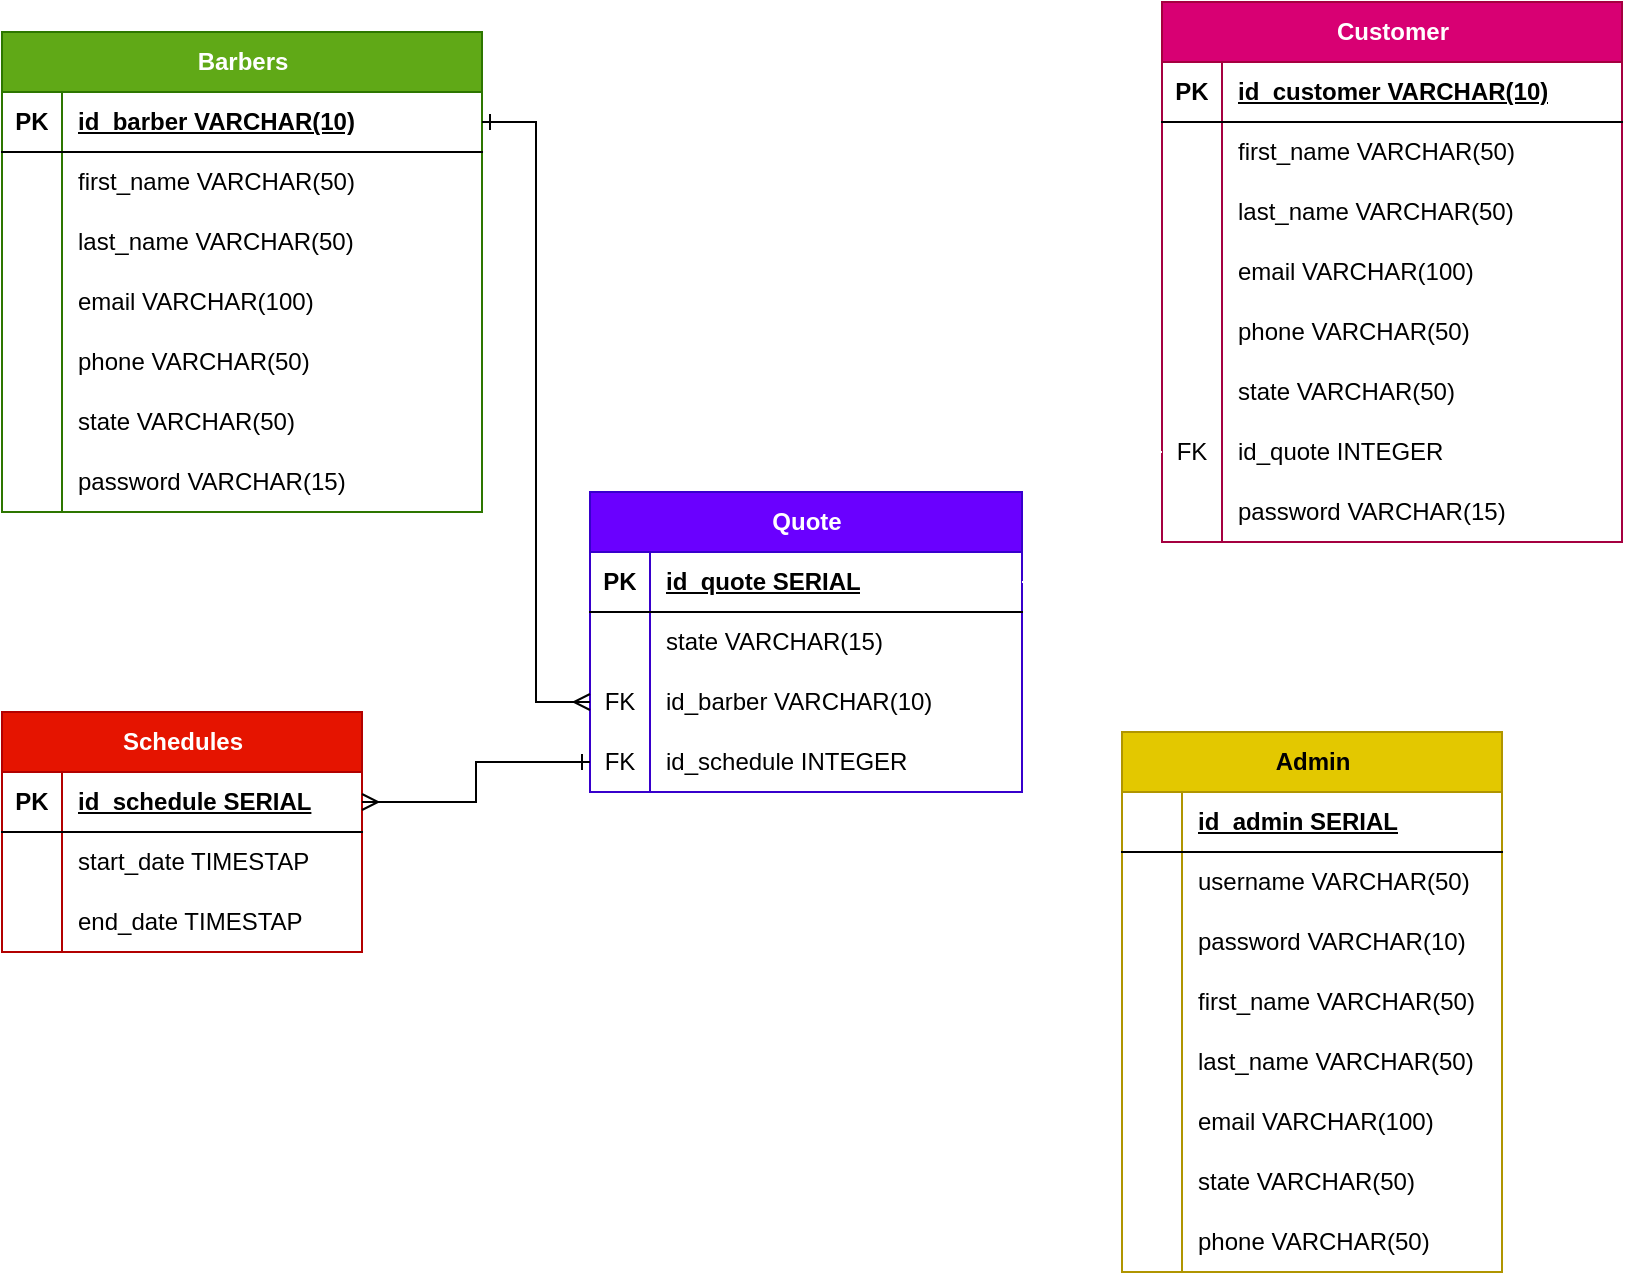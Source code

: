 <mxfile version="22.0.3" type="device">
  <diagram name="Página-1" id="GrW9edRDZYHNFWdXB_ay">
    <mxGraphModel dx="864" dy="508" grid="1" gridSize="10" guides="1" tooltips="1" connect="1" arrows="1" fold="1" page="1" pageScale="1" pageWidth="827" pageHeight="1169" math="0" shadow="0">
      <root>
        <mxCell id="0" />
        <mxCell id="1" parent="0" />
        <mxCell id="SDfE5_2mox_ZXYPZTpwT-1" value="Barbers" style="shape=table;startSize=30;container=1;collapsible=1;childLayout=tableLayout;fixedRows=1;rowLines=0;fontStyle=1;align=center;resizeLast=1;html=1;fillColor=#60a917;fontColor=#ffffff;strokeColor=#2D7600;" parent="1" vertex="1">
          <mxGeometry x="30" y="40" width="240" height="240" as="geometry" />
        </mxCell>
        <mxCell id="SDfE5_2mox_ZXYPZTpwT-2" value="" style="shape=tableRow;horizontal=0;startSize=0;swimlaneHead=0;swimlaneBody=0;fillColor=none;collapsible=0;dropTarget=0;points=[[0,0.5],[1,0.5]];portConstraint=eastwest;top=0;left=0;right=0;bottom=1;" parent="SDfE5_2mox_ZXYPZTpwT-1" vertex="1">
          <mxGeometry y="30" width="240" height="30" as="geometry" />
        </mxCell>
        <mxCell id="SDfE5_2mox_ZXYPZTpwT-3" value="PK" style="shape=partialRectangle;connectable=0;fillColor=none;top=0;left=0;bottom=0;right=0;fontStyle=1;overflow=hidden;whiteSpace=wrap;html=1;" parent="SDfE5_2mox_ZXYPZTpwT-2" vertex="1">
          <mxGeometry width="30" height="30" as="geometry">
            <mxRectangle width="30" height="30" as="alternateBounds" />
          </mxGeometry>
        </mxCell>
        <mxCell id="SDfE5_2mox_ZXYPZTpwT-4" value="id_barber VARCHAR(10)" style="shape=partialRectangle;connectable=0;fillColor=none;top=0;left=0;bottom=0;right=0;align=left;spacingLeft=6;fontStyle=5;overflow=hidden;whiteSpace=wrap;html=1;" parent="SDfE5_2mox_ZXYPZTpwT-2" vertex="1">
          <mxGeometry x="30" width="210" height="30" as="geometry">
            <mxRectangle width="210" height="30" as="alternateBounds" />
          </mxGeometry>
        </mxCell>
        <mxCell id="SDfE5_2mox_ZXYPZTpwT-5" value="" style="shape=tableRow;horizontal=0;startSize=0;swimlaneHead=0;swimlaneBody=0;fillColor=none;collapsible=0;dropTarget=0;points=[[0,0.5],[1,0.5]];portConstraint=eastwest;top=0;left=0;right=0;bottom=0;" parent="SDfE5_2mox_ZXYPZTpwT-1" vertex="1">
          <mxGeometry y="60" width="240" height="30" as="geometry" />
        </mxCell>
        <mxCell id="SDfE5_2mox_ZXYPZTpwT-6" value="" style="shape=partialRectangle;connectable=0;fillColor=none;top=0;left=0;bottom=0;right=0;editable=1;overflow=hidden;whiteSpace=wrap;html=1;" parent="SDfE5_2mox_ZXYPZTpwT-5" vertex="1">
          <mxGeometry width="30" height="30" as="geometry">
            <mxRectangle width="30" height="30" as="alternateBounds" />
          </mxGeometry>
        </mxCell>
        <mxCell id="SDfE5_2mox_ZXYPZTpwT-7" value="first_name&amp;nbsp;VARCHAR(50)" style="shape=partialRectangle;connectable=0;fillColor=none;top=0;left=0;bottom=0;right=0;align=left;spacingLeft=6;overflow=hidden;whiteSpace=wrap;html=1;" parent="SDfE5_2mox_ZXYPZTpwT-5" vertex="1">
          <mxGeometry x="30" width="210" height="30" as="geometry">
            <mxRectangle width="210" height="30" as="alternateBounds" />
          </mxGeometry>
        </mxCell>
        <mxCell id="SDfE5_2mox_ZXYPZTpwT-8" value="" style="shape=tableRow;horizontal=0;startSize=0;swimlaneHead=0;swimlaneBody=0;fillColor=none;collapsible=0;dropTarget=0;points=[[0,0.5],[1,0.5]];portConstraint=eastwest;top=0;left=0;right=0;bottom=0;" parent="SDfE5_2mox_ZXYPZTpwT-1" vertex="1">
          <mxGeometry y="90" width="240" height="30" as="geometry" />
        </mxCell>
        <mxCell id="SDfE5_2mox_ZXYPZTpwT-9" value="" style="shape=partialRectangle;connectable=0;fillColor=none;top=0;left=0;bottom=0;right=0;editable=1;overflow=hidden;whiteSpace=wrap;html=1;" parent="SDfE5_2mox_ZXYPZTpwT-8" vertex="1">
          <mxGeometry width="30" height="30" as="geometry">
            <mxRectangle width="30" height="30" as="alternateBounds" />
          </mxGeometry>
        </mxCell>
        <mxCell id="SDfE5_2mox_ZXYPZTpwT-10" value="last_name VARCHAR(50)" style="shape=partialRectangle;connectable=0;fillColor=none;top=0;left=0;bottom=0;right=0;align=left;spacingLeft=6;overflow=hidden;whiteSpace=wrap;html=1;" parent="SDfE5_2mox_ZXYPZTpwT-8" vertex="1">
          <mxGeometry x="30" width="210" height="30" as="geometry">
            <mxRectangle width="210" height="30" as="alternateBounds" />
          </mxGeometry>
        </mxCell>
        <mxCell id="SDfE5_2mox_ZXYPZTpwT-11" value="" style="shape=tableRow;horizontal=0;startSize=0;swimlaneHead=0;swimlaneBody=0;fillColor=none;collapsible=0;dropTarget=0;points=[[0,0.5],[1,0.5]];portConstraint=eastwest;top=0;left=0;right=0;bottom=0;" parent="SDfE5_2mox_ZXYPZTpwT-1" vertex="1">
          <mxGeometry y="120" width="240" height="30" as="geometry" />
        </mxCell>
        <mxCell id="SDfE5_2mox_ZXYPZTpwT-12" value="" style="shape=partialRectangle;connectable=0;fillColor=none;top=0;left=0;bottom=0;right=0;editable=1;overflow=hidden;whiteSpace=wrap;html=1;" parent="SDfE5_2mox_ZXYPZTpwT-11" vertex="1">
          <mxGeometry width="30" height="30" as="geometry">
            <mxRectangle width="30" height="30" as="alternateBounds" />
          </mxGeometry>
        </mxCell>
        <mxCell id="SDfE5_2mox_ZXYPZTpwT-13" value="email VARCHAR(100)" style="shape=partialRectangle;connectable=0;fillColor=none;top=0;left=0;bottom=0;right=0;align=left;spacingLeft=6;overflow=hidden;whiteSpace=wrap;html=1;" parent="SDfE5_2mox_ZXYPZTpwT-11" vertex="1">
          <mxGeometry x="30" width="210" height="30" as="geometry">
            <mxRectangle width="210" height="30" as="alternateBounds" />
          </mxGeometry>
        </mxCell>
        <mxCell id="SDfE5_2mox_ZXYPZTpwT-14" value="" style="shape=tableRow;horizontal=0;startSize=0;swimlaneHead=0;swimlaneBody=0;fillColor=none;collapsible=0;dropTarget=0;points=[[0,0.5],[1,0.5]];portConstraint=eastwest;top=0;left=0;right=0;bottom=0;" parent="SDfE5_2mox_ZXYPZTpwT-1" vertex="1">
          <mxGeometry y="150" width="240" height="30" as="geometry" />
        </mxCell>
        <mxCell id="SDfE5_2mox_ZXYPZTpwT-15" value="" style="shape=partialRectangle;connectable=0;fillColor=none;top=0;left=0;bottom=0;right=0;editable=1;overflow=hidden;whiteSpace=wrap;html=1;" parent="SDfE5_2mox_ZXYPZTpwT-14" vertex="1">
          <mxGeometry width="30" height="30" as="geometry">
            <mxRectangle width="30" height="30" as="alternateBounds" />
          </mxGeometry>
        </mxCell>
        <mxCell id="SDfE5_2mox_ZXYPZTpwT-16" value="phone VARCHAR(50)" style="shape=partialRectangle;connectable=0;fillColor=none;top=0;left=0;bottom=0;right=0;align=left;spacingLeft=6;overflow=hidden;whiteSpace=wrap;html=1;" parent="SDfE5_2mox_ZXYPZTpwT-14" vertex="1">
          <mxGeometry x="30" width="210" height="30" as="geometry">
            <mxRectangle width="210" height="30" as="alternateBounds" />
          </mxGeometry>
        </mxCell>
        <mxCell id="SDfE5_2mox_ZXYPZTpwT-17" value="" style="shape=tableRow;horizontal=0;startSize=0;swimlaneHead=0;swimlaneBody=0;fillColor=none;collapsible=0;dropTarget=0;points=[[0,0.5],[1,0.5]];portConstraint=eastwest;top=0;left=0;right=0;bottom=0;" parent="SDfE5_2mox_ZXYPZTpwT-1" vertex="1">
          <mxGeometry y="180" width="240" height="30" as="geometry" />
        </mxCell>
        <mxCell id="SDfE5_2mox_ZXYPZTpwT-18" value="" style="shape=partialRectangle;connectable=0;fillColor=none;top=0;left=0;bottom=0;right=0;editable=1;overflow=hidden;whiteSpace=wrap;html=1;" parent="SDfE5_2mox_ZXYPZTpwT-17" vertex="1">
          <mxGeometry width="30" height="30" as="geometry">
            <mxRectangle width="30" height="30" as="alternateBounds" />
          </mxGeometry>
        </mxCell>
        <mxCell id="SDfE5_2mox_ZXYPZTpwT-19" value="state VARCHAR(50)" style="shape=partialRectangle;connectable=0;fillColor=none;top=0;left=0;bottom=0;right=0;align=left;spacingLeft=6;overflow=hidden;whiteSpace=wrap;html=1;" parent="SDfE5_2mox_ZXYPZTpwT-17" vertex="1">
          <mxGeometry x="30" width="210" height="30" as="geometry">
            <mxRectangle width="210" height="30" as="alternateBounds" />
          </mxGeometry>
        </mxCell>
        <mxCell id="SDfE5_2mox_ZXYPZTpwT-77" value="" style="shape=tableRow;horizontal=0;startSize=0;swimlaneHead=0;swimlaneBody=0;fillColor=none;collapsible=0;dropTarget=0;points=[[0,0.5],[1,0.5]];portConstraint=eastwest;top=0;left=0;right=0;bottom=0;" parent="SDfE5_2mox_ZXYPZTpwT-1" vertex="1">
          <mxGeometry y="210" width="240" height="30" as="geometry" />
        </mxCell>
        <mxCell id="SDfE5_2mox_ZXYPZTpwT-78" value="" style="shape=partialRectangle;connectable=0;fillColor=none;top=0;left=0;bottom=0;right=0;editable=1;overflow=hidden;whiteSpace=wrap;html=1;" parent="SDfE5_2mox_ZXYPZTpwT-77" vertex="1">
          <mxGeometry width="30" height="30" as="geometry">
            <mxRectangle width="30" height="30" as="alternateBounds" />
          </mxGeometry>
        </mxCell>
        <mxCell id="SDfE5_2mox_ZXYPZTpwT-79" value="password VARCHAR(15)" style="shape=partialRectangle;connectable=0;fillColor=none;top=0;left=0;bottom=0;right=0;align=left;spacingLeft=6;overflow=hidden;whiteSpace=wrap;html=1;" parent="SDfE5_2mox_ZXYPZTpwT-77" vertex="1">
          <mxGeometry x="30" width="210" height="30" as="geometry">
            <mxRectangle width="210" height="30" as="alternateBounds" />
          </mxGeometry>
        </mxCell>
        <mxCell id="SDfE5_2mox_ZXYPZTpwT-20" value="Quote" style="shape=table;startSize=30;container=1;collapsible=1;childLayout=tableLayout;fixedRows=1;rowLines=0;fontStyle=1;align=center;resizeLast=1;html=1;fillColor=#6a00ff;fontColor=#ffffff;strokeColor=#3700CC;" parent="1" vertex="1">
          <mxGeometry x="324" y="270" width="216" height="150" as="geometry" />
        </mxCell>
        <mxCell id="SDfE5_2mox_ZXYPZTpwT-21" value="" style="shape=tableRow;horizontal=0;startSize=0;swimlaneHead=0;swimlaneBody=0;fillColor=none;collapsible=0;dropTarget=0;points=[[0,0.5],[1,0.5]];portConstraint=eastwest;top=0;left=0;right=0;bottom=1;" parent="SDfE5_2mox_ZXYPZTpwT-20" vertex="1">
          <mxGeometry y="30" width="216" height="30" as="geometry" />
        </mxCell>
        <mxCell id="SDfE5_2mox_ZXYPZTpwT-22" value="PK" style="shape=partialRectangle;connectable=0;fillColor=none;top=0;left=0;bottom=0;right=0;fontStyle=1;overflow=hidden;whiteSpace=wrap;html=1;" parent="SDfE5_2mox_ZXYPZTpwT-21" vertex="1">
          <mxGeometry width="30" height="30" as="geometry">
            <mxRectangle width="30" height="30" as="alternateBounds" />
          </mxGeometry>
        </mxCell>
        <mxCell id="SDfE5_2mox_ZXYPZTpwT-23" value="id_quote SERIAL" style="shape=partialRectangle;connectable=0;fillColor=none;top=0;left=0;bottom=0;right=0;align=left;spacingLeft=6;fontStyle=5;overflow=hidden;whiteSpace=wrap;html=1;" parent="SDfE5_2mox_ZXYPZTpwT-21" vertex="1">
          <mxGeometry x="30" width="186" height="30" as="geometry">
            <mxRectangle width="186" height="30" as="alternateBounds" />
          </mxGeometry>
        </mxCell>
        <mxCell id="SDfE5_2mox_ZXYPZTpwT-30" value="" style="shape=tableRow;horizontal=0;startSize=0;swimlaneHead=0;swimlaneBody=0;fillColor=none;collapsible=0;dropTarget=0;points=[[0,0.5],[1,0.5]];portConstraint=eastwest;top=0;left=0;right=0;bottom=0;" parent="SDfE5_2mox_ZXYPZTpwT-20" vertex="1">
          <mxGeometry y="60" width="216" height="30" as="geometry" />
        </mxCell>
        <mxCell id="SDfE5_2mox_ZXYPZTpwT-31" value="" style="shape=partialRectangle;connectable=0;fillColor=none;top=0;left=0;bottom=0;right=0;editable=1;overflow=hidden;whiteSpace=wrap;html=1;" parent="SDfE5_2mox_ZXYPZTpwT-30" vertex="1">
          <mxGeometry width="30" height="30" as="geometry">
            <mxRectangle width="30" height="30" as="alternateBounds" />
          </mxGeometry>
        </mxCell>
        <mxCell id="SDfE5_2mox_ZXYPZTpwT-32" value="state VARCHAR(15)" style="shape=partialRectangle;connectable=0;fillColor=none;top=0;left=0;bottom=0;right=0;align=left;spacingLeft=6;overflow=hidden;whiteSpace=wrap;html=1;" parent="SDfE5_2mox_ZXYPZTpwT-30" vertex="1">
          <mxGeometry x="30" width="186" height="30" as="geometry">
            <mxRectangle width="186" height="30" as="alternateBounds" />
          </mxGeometry>
        </mxCell>
        <mxCell id="SDfE5_2mox_ZXYPZTpwT-33" value="" style="shape=tableRow;horizontal=0;startSize=0;swimlaneHead=0;swimlaneBody=0;fillColor=none;collapsible=0;dropTarget=0;points=[[0,0.5],[1,0.5]];portConstraint=eastwest;top=0;left=0;right=0;bottom=0;" parent="SDfE5_2mox_ZXYPZTpwT-20" vertex="1">
          <mxGeometry y="90" width="216" height="30" as="geometry" />
        </mxCell>
        <mxCell id="SDfE5_2mox_ZXYPZTpwT-34" value="FK" style="shape=partialRectangle;connectable=0;fillColor=none;top=0;left=0;bottom=0;right=0;editable=1;overflow=hidden;whiteSpace=wrap;html=1;" parent="SDfE5_2mox_ZXYPZTpwT-33" vertex="1">
          <mxGeometry width="30" height="30" as="geometry">
            <mxRectangle width="30" height="30" as="alternateBounds" />
          </mxGeometry>
        </mxCell>
        <mxCell id="SDfE5_2mox_ZXYPZTpwT-35" value="id_barber&amp;nbsp;VARCHAR(10)" style="shape=partialRectangle;connectable=0;fillColor=none;top=0;left=0;bottom=0;right=0;align=left;spacingLeft=6;overflow=hidden;whiteSpace=wrap;html=1;" parent="SDfE5_2mox_ZXYPZTpwT-33" vertex="1">
          <mxGeometry x="30" width="186" height="30" as="geometry">
            <mxRectangle width="186" height="30" as="alternateBounds" />
          </mxGeometry>
        </mxCell>
        <mxCell id="SDfE5_2mox_ZXYPZTpwT-36" value="" style="shape=tableRow;horizontal=0;startSize=0;swimlaneHead=0;swimlaneBody=0;fillColor=none;collapsible=0;dropTarget=0;points=[[0,0.5],[1,0.5]];portConstraint=eastwest;top=0;left=0;right=0;bottom=0;" parent="SDfE5_2mox_ZXYPZTpwT-20" vertex="1">
          <mxGeometry y="120" width="216" height="30" as="geometry" />
        </mxCell>
        <mxCell id="SDfE5_2mox_ZXYPZTpwT-37" value="FK" style="shape=partialRectangle;connectable=0;fillColor=none;top=0;left=0;bottom=0;right=0;editable=1;overflow=hidden;whiteSpace=wrap;html=1;" parent="SDfE5_2mox_ZXYPZTpwT-36" vertex="1">
          <mxGeometry width="30" height="30" as="geometry">
            <mxRectangle width="30" height="30" as="alternateBounds" />
          </mxGeometry>
        </mxCell>
        <mxCell id="SDfE5_2mox_ZXYPZTpwT-38" value="id_schedule INTEGER" style="shape=partialRectangle;connectable=0;fillColor=none;top=0;left=0;bottom=0;right=0;align=left;spacingLeft=6;overflow=hidden;whiteSpace=wrap;html=1;" parent="SDfE5_2mox_ZXYPZTpwT-36" vertex="1">
          <mxGeometry x="30" width="186" height="30" as="geometry">
            <mxRectangle width="186" height="30" as="alternateBounds" />
          </mxGeometry>
        </mxCell>
        <mxCell id="SDfE5_2mox_ZXYPZTpwT-39" style="edgeStyle=orthogonalEdgeStyle;rounded=0;orthogonalLoop=1;jettySize=auto;html=1;entryX=0;entryY=0.5;entryDx=0;entryDy=0;startArrow=ERone;startFill=0;endArrow=ERmany;endFill=0;" parent="1" source="SDfE5_2mox_ZXYPZTpwT-2" target="SDfE5_2mox_ZXYPZTpwT-33" edge="1">
          <mxGeometry relative="1" as="geometry" />
        </mxCell>
        <mxCell id="SDfE5_2mox_ZXYPZTpwT-40" value="Customer" style="shape=table;startSize=30;container=1;collapsible=1;childLayout=tableLayout;fixedRows=1;rowLines=0;fontStyle=1;align=center;resizeLast=1;html=1;fillColor=#d80073;fontColor=#ffffff;strokeColor=#A50040;" parent="1" vertex="1">
          <mxGeometry x="610" y="25" width="230" height="270" as="geometry" />
        </mxCell>
        <mxCell id="SDfE5_2mox_ZXYPZTpwT-41" value="" style="shape=tableRow;horizontal=0;startSize=0;swimlaneHead=0;swimlaneBody=0;fillColor=none;collapsible=0;dropTarget=0;points=[[0,0.5],[1,0.5]];portConstraint=eastwest;top=0;left=0;right=0;bottom=1;" parent="SDfE5_2mox_ZXYPZTpwT-40" vertex="1">
          <mxGeometry y="30" width="230" height="30" as="geometry" />
        </mxCell>
        <mxCell id="SDfE5_2mox_ZXYPZTpwT-42" value="PK" style="shape=partialRectangle;connectable=0;fillColor=none;top=0;left=0;bottom=0;right=0;fontStyle=1;overflow=hidden;whiteSpace=wrap;html=1;" parent="SDfE5_2mox_ZXYPZTpwT-41" vertex="1">
          <mxGeometry width="30" height="30" as="geometry">
            <mxRectangle width="30" height="30" as="alternateBounds" />
          </mxGeometry>
        </mxCell>
        <mxCell id="SDfE5_2mox_ZXYPZTpwT-43" value="id_customer VARCHAR(10)" style="shape=partialRectangle;connectable=0;fillColor=none;top=0;left=0;bottom=0;right=0;align=left;spacingLeft=6;fontStyle=5;overflow=hidden;whiteSpace=wrap;html=1;" parent="SDfE5_2mox_ZXYPZTpwT-41" vertex="1">
          <mxGeometry x="30" width="200" height="30" as="geometry">
            <mxRectangle width="200" height="30" as="alternateBounds" />
          </mxGeometry>
        </mxCell>
        <mxCell id="SDfE5_2mox_ZXYPZTpwT-44" value="" style="shape=tableRow;horizontal=0;startSize=0;swimlaneHead=0;swimlaneBody=0;fillColor=none;collapsible=0;dropTarget=0;points=[[0,0.5],[1,0.5]];portConstraint=eastwest;top=0;left=0;right=0;bottom=0;" parent="SDfE5_2mox_ZXYPZTpwT-40" vertex="1">
          <mxGeometry y="60" width="230" height="30" as="geometry" />
        </mxCell>
        <mxCell id="SDfE5_2mox_ZXYPZTpwT-45" value="" style="shape=partialRectangle;connectable=0;fillColor=none;top=0;left=0;bottom=0;right=0;editable=1;overflow=hidden;whiteSpace=wrap;html=1;" parent="SDfE5_2mox_ZXYPZTpwT-44" vertex="1">
          <mxGeometry width="30" height="30" as="geometry">
            <mxRectangle width="30" height="30" as="alternateBounds" />
          </mxGeometry>
        </mxCell>
        <mxCell id="SDfE5_2mox_ZXYPZTpwT-46" value="first_name VARCHAR(50)" style="shape=partialRectangle;connectable=0;fillColor=none;top=0;left=0;bottom=0;right=0;align=left;spacingLeft=6;overflow=hidden;whiteSpace=wrap;html=1;" parent="SDfE5_2mox_ZXYPZTpwT-44" vertex="1">
          <mxGeometry x="30" width="200" height="30" as="geometry">
            <mxRectangle width="200" height="30" as="alternateBounds" />
          </mxGeometry>
        </mxCell>
        <mxCell id="SDfE5_2mox_ZXYPZTpwT-47" value="" style="shape=tableRow;horizontal=0;startSize=0;swimlaneHead=0;swimlaneBody=0;fillColor=none;collapsible=0;dropTarget=0;points=[[0,0.5],[1,0.5]];portConstraint=eastwest;top=0;left=0;right=0;bottom=0;" parent="SDfE5_2mox_ZXYPZTpwT-40" vertex="1">
          <mxGeometry y="90" width="230" height="30" as="geometry" />
        </mxCell>
        <mxCell id="SDfE5_2mox_ZXYPZTpwT-48" value="" style="shape=partialRectangle;connectable=0;fillColor=none;top=0;left=0;bottom=0;right=0;editable=1;overflow=hidden;whiteSpace=wrap;html=1;" parent="SDfE5_2mox_ZXYPZTpwT-47" vertex="1">
          <mxGeometry width="30" height="30" as="geometry">
            <mxRectangle width="30" height="30" as="alternateBounds" />
          </mxGeometry>
        </mxCell>
        <mxCell id="SDfE5_2mox_ZXYPZTpwT-49" value="last_name VARCHAR(50)" style="shape=partialRectangle;connectable=0;fillColor=none;top=0;left=0;bottom=0;right=0;align=left;spacingLeft=6;overflow=hidden;whiteSpace=wrap;html=1;" parent="SDfE5_2mox_ZXYPZTpwT-47" vertex="1">
          <mxGeometry x="30" width="200" height="30" as="geometry">
            <mxRectangle width="200" height="30" as="alternateBounds" />
          </mxGeometry>
        </mxCell>
        <mxCell id="SDfE5_2mox_ZXYPZTpwT-50" value="" style="shape=tableRow;horizontal=0;startSize=0;swimlaneHead=0;swimlaneBody=0;fillColor=none;collapsible=0;dropTarget=0;points=[[0,0.5],[1,0.5]];portConstraint=eastwest;top=0;left=0;right=0;bottom=0;" parent="SDfE5_2mox_ZXYPZTpwT-40" vertex="1">
          <mxGeometry y="120" width="230" height="30" as="geometry" />
        </mxCell>
        <mxCell id="SDfE5_2mox_ZXYPZTpwT-51" value="" style="shape=partialRectangle;connectable=0;fillColor=none;top=0;left=0;bottom=0;right=0;editable=1;overflow=hidden;whiteSpace=wrap;html=1;" parent="SDfE5_2mox_ZXYPZTpwT-50" vertex="1">
          <mxGeometry width="30" height="30" as="geometry">
            <mxRectangle width="30" height="30" as="alternateBounds" />
          </mxGeometry>
        </mxCell>
        <mxCell id="SDfE5_2mox_ZXYPZTpwT-52" value="email VARCHAR(100)" style="shape=partialRectangle;connectable=0;fillColor=none;top=0;left=0;bottom=0;right=0;align=left;spacingLeft=6;overflow=hidden;whiteSpace=wrap;html=1;" parent="SDfE5_2mox_ZXYPZTpwT-50" vertex="1">
          <mxGeometry x="30" width="200" height="30" as="geometry">
            <mxRectangle width="200" height="30" as="alternateBounds" />
          </mxGeometry>
        </mxCell>
        <mxCell id="SDfE5_2mox_ZXYPZTpwT-53" value="" style="shape=tableRow;horizontal=0;startSize=0;swimlaneHead=0;swimlaneBody=0;fillColor=none;collapsible=0;dropTarget=0;points=[[0,0.5],[1,0.5]];portConstraint=eastwest;top=0;left=0;right=0;bottom=0;" parent="SDfE5_2mox_ZXYPZTpwT-40" vertex="1">
          <mxGeometry y="150" width="230" height="30" as="geometry" />
        </mxCell>
        <mxCell id="SDfE5_2mox_ZXYPZTpwT-54" value="" style="shape=partialRectangle;connectable=0;fillColor=none;top=0;left=0;bottom=0;right=0;editable=1;overflow=hidden;whiteSpace=wrap;html=1;" parent="SDfE5_2mox_ZXYPZTpwT-53" vertex="1">
          <mxGeometry width="30" height="30" as="geometry">
            <mxRectangle width="30" height="30" as="alternateBounds" />
          </mxGeometry>
        </mxCell>
        <mxCell id="SDfE5_2mox_ZXYPZTpwT-55" value="phone VARCHAR(50)" style="shape=partialRectangle;connectable=0;fillColor=none;top=0;left=0;bottom=0;right=0;align=left;spacingLeft=6;overflow=hidden;whiteSpace=wrap;html=1;" parent="SDfE5_2mox_ZXYPZTpwT-53" vertex="1">
          <mxGeometry x="30" width="200" height="30" as="geometry">
            <mxRectangle width="200" height="30" as="alternateBounds" />
          </mxGeometry>
        </mxCell>
        <mxCell id="SDfE5_2mox_ZXYPZTpwT-56" value="" style="shape=tableRow;horizontal=0;startSize=0;swimlaneHead=0;swimlaneBody=0;fillColor=none;collapsible=0;dropTarget=0;points=[[0,0.5],[1,0.5]];portConstraint=eastwest;top=0;left=0;right=0;bottom=0;" parent="SDfE5_2mox_ZXYPZTpwT-40" vertex="1">
          <mxGeometry y="180" width="230" height="30" as="geometry" />
        </mxCell>
        <mxCell id="SDfE5_2mox_ZXYPZTpwT-57" value="" style="shape=partialRectangle;connectable=0;fillColor=none;top=0;left=0;bottom=0;right=0;editable=1;overflow=hidden;whiteSpace=wrap;html=1;" parent="SDfE5_2mox_ZXYPZTpwT-56" vertex="1">
          <mxGeometry width="30" height="30" as="geometry">
            <mxRectangle width="30" height="30" as="alternateBounds" />
          </mxGeometry>
        </mxCell>
        <mxCell id="SDfE5_2mox_ZXYPZTpwT-58" value="state VARCHAR(50)" style="shape=partialRectangle;connectable=0;fillColor=none;top=0;left=0;bottom=0;right=0;align=left;spacingLeft=6;overflow=hidden;whiteSpace=wrap;html=1;" parent="SDfE5_2mox_ZXYPZTpwT-56" vertex="1">
          <mxGeometry x="30" width="200" height="30" as="geometry">
            <mxRectangle width="200" height="30" as="alternateBounds" />
          </mxGeometry>
        </mxCell>
        <mxCell id="SDfE5_2mox_ZXYPZTpwT-59" value="" style="shape=tableRow;horizontal=0;startSize=0;swimlaneHead=0;swimlaneBody=0;fillColor=none;collapsible=0;dropTarget=0;points=[[0,0.5],[1,0.5]];portConstraint=eastwest;top=0;left=0;right=0;bottom=0;" parent="SDfE5_2mox_ZXYPZTpwT-40" vertex="1">
          <mxGeometry y="210" width="230" height="30" as="geometry" />
        </mxCell>
        <mxCell id="SDfE5_2mox_ZXYPZTpwT-60" value="FK" style="shape=partialRectangle;connectable=0;fillColor=none;top=0;left=0;bottom=0;right=0;editable=1;overflow=hidden;whiteSpace=wrap;html=1;" parent="SDfE5_2mox_ZXYPZTpwT-59" vertex="1">
          <mxGeometry width="30" height="30" as="geometry">
            <mxRectangle width="30" height="30" as="alternateBounds" />
          </mxGeometry>
        </mxCell>
        <mxCell id="SDfE5_2mox_ZXYPZTpwT-61" value="id_quote INTEGER" style="shape=partialRectangle;connectable=0;fillColor=none;top=0;left=0;bottom=0;right=0;align=left;spacingLeft=6;overflow=hidden;whiteSpace=wrap;html=1;" parent="SDfE5_2mox_ZXYPZTpwT-59" vertex="1">
          <mxGeometry x="30" width="200" height="30" as="geometry">
            <mxRectangle width="200" height="30" as="alternateBounds" />
          </mxGeometry>
        </mxCell>
        <mxCell id="SDfE5_2mox_ZXYPZTpwT-80" value="" style="shape=tableRow;horizontal=0;startSize=0;swimlaneHead=0;swimlaneBody=0;fillColor=none;collapsible=0;dropTarget=0;points=[[0,0.5],[1,0.5]];portConstraint=eastwest;top=0;left=0;right=0;bottom=0;" parent="SDfE5_2mox_ZXYPZTpwT-40" vertex="1">
          <mxGeometry y="240" width="230" height="30" as="geometry" />
        </mxCell>
        <mxCell id="SDfE5_2mox_ZXYPZTpwT-81" value="" style="shape=partialRectangle;connectable=0;fillColor=none;top=0;left=0;bottom=0;right=0;editable=1;overflow=hidden;whiteSpace=wrap;html=1;" parent="SDfE5_2mox_ZXYPZTpwT-80" vertex="1">
          <mxGeometry width="30" height="30" as="geometry">
            <mxRectangle width="30" height="30" as="alternateBounds" />
          </mxGeometry>
        </mxCell>
        <mxCell id="SDfE5_2mox_ZXYPZTpwT-82" value="password VARCHAR(15)" style="shape=partialRectangle;connectable=0;fillColor=none;top=0;left=0;bottom=0;right=0;align=left;spacingLeft=6;overflow=hidden;whiteSpace=wrap;html=1;" parent="SDfE5_2mox_ZXYPZTpwT-80" vertex="1">
          <mxGeometry x="30" width="200" height="30" as="geometry">
            <mxRectangle width="200" height="30" as="alternateBounds" />
          </mxGeometry>
        </mxCell>
        <mxCell id="SDfE5_2mox_ZXYPZTpwT-62" style="edgeStyle=orthogonalEdgeStyle;rounded=0;orthogonalLoop=1;jettySize=auto;html=1;entryX=0;entryY=0.5;entryDx=0;entryDy=0;fillColor=#1ba1e2;strokeColor=#FFFFFF;startArrow=ERone;startFill=0;endArrow=ERone;endFill=0;" parent="1" source="SDfE5_2mox_ZXYPZTpwT-21" target="SDfE5_2mox_ZXYPZTpwT-59" edge="1">
          <mxGeometry relative="1" as="geometry" />
        </mxCell>
        <mxCell id="SDfE5_2mox_ZXYPZTpwT-63" value="Schedules" style="shape=table;startSize=30;container=1;collapsible=1;childLayout=tableLayout;fixedRows=1;rowLines=0;fontStyle=1;align=center;resizeLast=1;html=1;fillColor=#e51400;fontColor=#ffffff;strokeColor=#B20000;" parent="1" vertex="1">
          <mxGeometry x="30" y="380" width="180" height="120" as="geometry" />
        </mxCell>
        <mxCell id="SDfE5_2mox_ZXYPZTpwT-64" value="" style="shape=tableRow;horizontal=0;startSize=0;swimlaneHead=0;swimlaneBody=0;fillColor=none;collapsible=0;dropTarget=0;points=[[0,0.5],[1,0.5]];portConstraint=eastwest;top=0;left=0;right=0;bottom=1;" parent="SDfE5_2mox_ZXYPZTpwT-63" vertex="1">
          <mxGeometry y="30" width="180" height="30" as="geometry" />
        </mxCell>
        <mxCell id="SDfE5_2mox_ZXYPZTpwT-65" value="PK" style="shape=partialRectangle;connectable=0;fillColor=none;top=0;left=0;bottom=0;right=0;fontStyle=1;overflow=hidden;whiteSpace=wrap;html=1;" parent="SDfE5_2mox_ZXYPZTpwT-64" vertex="1">
          <mxGeometry width="30" height="30" as="geometry">
            <mxRectangle width="30" height="30" as="alternateBounds" />
          </mxGeometry>
        </mxCell>
        <mxCell id="SDfE5_2mox_ZXYPZTpwT-66" value="id_schedule SERIAL" style="shape=partialRectangle;connectable=0;fillColor=none;top=0;left=0;bottom=0;right=0;align=left;spacingLeft=6;fontStyle=5;overflow=hidden;whiteSpace=wrap;html=1;" parent="SDfE5_2mox_ZXYPZTpwT-64" vertex="1">
          <mxGeometry x="30" width="150" height="30" as="geometry">
            <mxRectangle width="150" height="30" as="alternateBounds" />
          </mxGeometry>
        </mxCell>
        <mxCell id="SDfE5_2mox_ZXYPZTpwT-67" value="" style="shape=tableRow;horizontal=0;startSize=0;swimlaneHead=0;swimlaneBody=0;fillColor=none;collapsible=0;dropTarget=0;points=[[0,0.5],[1,0.5]];portConstraint=eastwest;top=0;left=0;right=0;bottom=0;" parent="SDfE5_2mox_ZXYPZTpwT-63" vertex="1">
          <mxGeometry y="60" width="180" height="30" as="geometry" />
        </mxCell>
        <mxCell id="SDfE5_2mox_ZXYPZTpwT-68" value="" style="shape=partialRectangle;connectable=0;fillColor=none;top=0;left=0;bottom=0;right=0;editable=1;overflow=hidden;whiteSpace=wrap;html=1;" parent="SDfE5_2mox_ZXYPZTpwT-67" vertex="1">
          <mxGeometry width="30" height="30" as="geometry">
            <mxRectangle width="30" height="30" as="alternateBounds" />
          </mxGeometry>
        </mxCell>
        <mxCell id="SDfE5_2mox_ZXYPZTpwT-69" value="start_date TIMESTAP" style="shape=partialRectangle;connectable=0;fillColor=none;top=0;left=0;bottom=0;right=0;align=left;spacingLeft=6;overflow=hidden;whiteSpace=wrap;html=1;" parent="SDfE5_2mox_ZXYPZTpwT-67" vertex="1">
          <mxGeometry x="30" width="150" height="30" as="geometry">
            <mxRectangle width="150" height="30" as="alternateBounds" />
          </mxGeometry>
        </mxCell>
        <mxCell id="SDfE5_2mox_ZXYPZTpwT-70" value="" style="shape=tableRow;horizontal=0;startSize=0;swimlaneHead=0;swimlaneBody=0;fillColor=none;collapsible=0;dropTarget=0;points=[[0,0.5],[1,0.5]];portConstraint=eastwest;top=0;left=0;right=0;bottom=0;" parent="SDfE5_2mox_ZXYPZTpwT-63" vertex="1">
          <mxGeometry y="90" width="180" height="30" as="geometry" />
        </mxCell>
        <mxCell id="SDfE5_2mox_ZXYPZTpwT-71" value="" style="shape=partialRectangle;connectable=0;fillColor=none;top=0;left=0;bottom=0;right=0;editable=1;overflow=hidden;whiteSpace=wrap;html=1;" parent="SDfE5_2mox_ZXYPZTpwT-70" vertex="1">
          <mxGeometry width="30" height="30" as="geometry">
            <mxRectangle width="30" height="30" as="alternateBounds" />
          </mxGeometry>
        </mxCell>
        <mxCell id="SDfE5_2mox_ZXYPZTpwT-72" value="end_date TIMESTAP" style="shape=partialRectangle;connectable=0;fillColor=none;top=0;left=0;bottom=0;right=0;align=left;spacingLeft=6;overflow=hidden;whiteSpace=wrap;html=1;" parent="SDfE5_2mox_ZXYPZTpwT-70" vertex="1">
          <mxGeometry x="30" width="150" height="30" as="geometry">
            <mxRectangle width="150" height="30" as="alternateBounds" />
          </mxGeometry>
        </mxCell>
        <mxCell id="SDfE5_2mox_ZXYPZTpwT-76" style="edgeStyle=orthogonalEdgeStyle;rounded=0;orthogonalLoop=1;jettySize=auto;html=1;entryX=0;entryY=0.5;entryDx=0;entryDy=0;startArrow=ERmany;startFill=0;endArrow=ERone;endFill=0;" parent="1" source="SDfE5_2mox_ZXYPZTpwT-64" target="SDfE5_2mox_ZXYPZTpwT-36" edge="1">
          <mxGeometry relative="1" as="geometry" />
        </mxCell>
        <mxCell id="j4HzC1aZm4tlr8XVUnUK-1" value="Admin" style="shape=table;startSize=30;container=1;collapsible=1;childLayout=tableLayout;fixedRows=1;rowLines=0;fontStyle=1;align=center;resizeLast=1;html=1;fillColor=#e3c800;fontColor=#000000;strokeColor=#B09500;" vertex="1" parent="1">
          <mxGeometry x="590" y="390" width="190" height="270" as="geometry" />
        </mxCell>
        <mxCell id="j4HzC1aZm4tlr8XVUnUK-2" value="" style="shape=tableRow;horizontal=0;startSize=0;swimlaneHead=0;swimlaneBody=0;fillColor=none;collapsible=0;dropTarget=0;points=[[0,0.5],[1,0.5]];portConstraint=eastwest;top=0;left=0;right=0;bottom=1;" vertex="1" parent="j4HzC1aZm4tlr8XVUnUK-1">
          <mxGeometry y="30" width="190" height="30" as="geometry" />
        </mxCell>
        <mxCell id="j4HzC1aZm4tlr8XVUnUK-3" value="" style="shape=partialRectangle;connectable=0;fillColor=none;top=0;left=0;bottom=0;right=0;fontStyle=1;overflow=hidden;whiteSpace=wrap;html=1;" vertex="1" parent="j4HzC1aZm4tlr8XVUnUK-2">
          <mxGeometry width="30" height="30" as="geometry">
            <mxRectangle width="30" height="30" as="alternateBounds" />
          </mxGeometry>
        </mxCell>
        <mxCell id="j4HzC1aZm4tlr8XVUnUK-4" value="id_admin SERIAL" style="shape=partialRectangle;connectable=0;fillColor=none;top=0;left=0;bottom=0;right=0;align=left;spacingLeft=6;fontStyle=5;overflow=hidden;whiteSpace=wrap;html=1;" vertex="1" parent="j4HzC1aZm4tlr8XVUnUK-2">
          <mxGeometry x="30" width="160" height="30" as="geometry">
            <mxRectangle width="160" height="30" as="alternateBounds" />
          </mxGeometry>
        </mxCell>
        <mxCell id="j4HzC1aZm4tlr8XVUnUK-5" value="" style="shape=tableRow;horizontal=0;startSize=0;swimlaneHead=0;swimlaneBody=0;fillColor=none;collapsible=0;dropTarget=0;points=[[0,0.5],[1,0.5]];portConstraint=eastwest;top=0;left=0;right=0;bottom=0;" vertex="1" parent="j4HzC1aZm4tlr8XVUnUK-1">
          <mxGeometry y="60" width="190" height="30" as="geometry" />
        </mxCell>
        <mxCell id="j4HzC1aZm4tlr8XVUnUK-6" value="" style="shape=partialRectangle;connectable=0;fillColor=none;top=0;left=0;bottom=0;right=0;editable=1;overflow=hidden;whiteSpace=wrap;html=1;" vertex="1" parent="j4HzC1aZm4tlr8XVUnUK-5">
          <mxGeometry width="30" height="30" as="geometry">
            <mxRectangle width="30" height="30" as="alternateBounds" />
          </mxGeometry>
        </mxCell>
        <mxCell id="j4HzC1aZm4tlr8XVUnUK-7" value="username VARCHAR(50)" style="shape=partialRectangle;connectable=0;fillColor=none;top=0;left=0;bottom=0;right=0;align=left;spacingLeft=6;overflow=hidden;whiteSpace=wrap;html=1;" vertex="1" parent="j4HzC1aZm4tlr8XVUnUK-5">
          <mxGeometry x="30" width="160" height="30" as="geometry">
            <mxRectangle width="160" height="30" as="alternateBounds" />
          </mxGeometry>
        </mxCell>
        <mxCell id="j4HzC1aZm4tlr8XVUnUK-8" value="" style="shape=tableRow;horizontal=0;startSize=0;swimlaneHead=0;swimlaneBody=0;fillColor=none;collapsible=0;dropTarget=0;points=[[0,0.5],[1,0.5]];portConstraint=eastwest;top=0;left=0;right=0;bottom=0;" vertex="1" parent="j4HzC1aZm4tlr8XVUnUK-1">
          <mxGeometry y="90" width="190" height="30" as="geometry" />
        </mxCell>
        <mxCell id="j4HzC1aZm4tlr8XVUnUK-9" value="" style="shape=partialRectangle;connectable=0;fillColor=none;top=0;left=0;bottom=0;right=0;editable=1;overflow=hidden;whiteSpace=wrap;html=1;" vertex="1" parent="j4HzC1aZm4tlr8XVUnUK-8">
          <mxGeometry width="30" height="30" as="geometry">
            <mxRectangle width="30" height="30" as="alternateBounds" />
          </mxGeometry>
        </mxCell>
        <mxCell id="j4HzC1aZm4tlr8XVUnUK-10" value="password VARCHAR(10)" style="shape=partialRectangle;connectable=0;fillColor=none;top=0;left=0;bottom=0;right=0;align=left;spacingLeft=6;overflow=hidden;whiteSpace=wrap;html=1;" vertex="1" parent="j4HzC1aZm4tlr8XVUnUK-8">
          <mxGeometry x="30" width="160" height="30" as="geometry">
            <mxRectangle width="160" height="30" as="alternateBounds" />
          </mxGeometry>
        </mxCell>
        <mxCell id="j4HzC1aZm4tlr8XVUnUK-11" value="" style="shape=tableRow;horizontal=0;startSize=0;swimlaneHead=0;swimlaneBody=0;fillColor=none;collapsible=0;dropTarget=0;points=[[0,0.5],[1,0.5]];portConstraint=eastwest;top=0;left=0;right=0;bottom=0;" vertex="1" parent="j4HzC1aZm4tlr8XVUnUK-1">
          <mxGeometry y="120" width="190" height="30" as="geometry" />
        </mxCell>
        <mxCell id="j4HzC1aZm4tlr8XVUnUK-12" value="" style="shape=partialRectangle;connectable=0;fillColor=none;top=0;left=0;bottom=0;right=0;editable=1;overflow=hidden;whiteSpace=wrap;html=1;" vertex="1" parent="j4HzC1aZm4tlr8XVUnUK-11">
          <mxGeometry width="30" height="30" as="geometry">
            <mxRectangle width="30" height="30" as="alternateBounds" />
          </mxGeometry>
        </mxCell>
        <mxCell id="j4HzC1aZm4tlr8XVUnUK-13" value="first_name VARCHAR(50)" style="shape=partialRectangle;connectable=0;fillColor=none;top=0;left=0;bottom=0;right=0;align=left;spacingLeft=6;overflow=hidden;whiteSpace=wrap;html=1;" vertex="1" parent="j4HzC1aZm4tlr8XVUnUK-11">
          <mxGeometry x="30" width="160" height="30" as="geometry">
            <mxRectangle width="160" height="30" as="alternateBounds" />
          </mxGeometry>
        </mxCell>
        <mxCell id="j4HzC1aZm4tlr8XVUnUK-14" value="" style="shape=tableRow;horizontal=0;startSize=0;swimlaneHead=0;swimlaneBody=0;fillColor=none;collapsible=0;dropTarget=0;points=[[0,0.5],[1,0.5]];portConstraint=eastwest;top=0;left=0;right=0;bottom=0;" vertex="1" parent="j4HzC1aZm4tlr8XVUnUK-1">
          <mxGeometry y="150" width="190" height="30" as="geometry" />
        </mxCell>
        <mxCell id="j4HzC1aZm4tlr8XVUnUK-15" value="" style="shape=partialRectangle;connectable=0;fillColor=none;top=0;left=0;bottom=0;right=0;editable=1;overflow=hidden;whiteSpace=wrap;html=1;" vertex="1" parent="j4HzC1aZm4tlr8XVUnUK-14">
          <mxGeometry width="30" height="30" as="geometry">
            <mxRectangle width="30" height="30" as="alternateBounds" />
          </mxGeometry>
        </mxCell>
        <mxCell id="j4HzC1aZm4tlr8XVUnUK-16" value="last_name VARCHAR(50)" style="shape=partialRectangle;connectable=0;fillColor=none;top=0;left=0;bottom=0;right=0;align=left;spacingLeft=6;overflow=hidden;whiteSpace=wrap;html=1;" vertex="1" parent="j4HzC1aZm4tlr8XVUnUK-14">
          <mxGeometry x="30" width="160" height="30" as="geometry">
            <mxRectangle width="160" height="30" as="alternateBounds" />
          </mxGeometry>
        </mxCell>
        <mxCell id="j4HzC1aZm4tlr8XVUnUK-17" value="" style="shape=tableRow;horizontal=0;startSize=0;swimlaneHead=0;swimlaneBody=0;fillColor=none;collapsible=0;dropTarget=0;points=[[0,0.5],[1,0.5]];portConstraint=eastwest;top=0;left=0;right=0;bottom=0;" vertex="1" parent="j4HzC1aZm4tlr8XVUnUK-1">
          <mxGeometry y="180" width="190" height="30" as="geometry" />
        </mxCell>
        <mxCell id="j4HzC1aZm4tlr8XVUnUK-18" value="" style="shape=partialRectangle;connectable=0;fillColor=none;top=0;left=0;bottom=0;right=0;editable=1;overflow=hidden;whiteSpace=wrap;html=1;" vertex="1" parent="j4HzC1aZm4tlr8XVUnUK-17">
          <mxGeometry width="30" height="30" as="geometry">
            <mxRectangle width="30" height="30" as="alternateBounds" />
          </mxGeometry>
        </mxCell>
        <mxCell id="j4HzC1aZm4tlr8XVUnUK-19" value="email VARCHAR(100)" style="shape=partialRectangle;connectable=0;fillColor=none;top=0;left=0;bottom=0;right=0;align=left;spacingLeft=6;overflow=hidden;whiteSpace=wrap;html=1;" vertex="1" parent="j4HzC1aZm4tlr8XVUnUK-17">
          <mxGeometry x="30" width="160" height="30" as="geometry">
            <mxRectangle width="160" height="30" as="alternateBounds" />
          </mxGeometry>
        </mxCell>
        <mxCell id="j4HzC1aZm4tlr8XVUnUK-20" value="" style="shape=tableRow;horizontal=0;startSize=0;swimlaneHead=0;swimlaneBody=0;fillColor=none;collapsible=0;dropTarget=0;points=[[0,0.5],[1,0.5]];portConstraint=eastwest;top=0;left=0;right=0;bottom=0;" vertex="1" parent="j4HzC1aZm4tlr8XVUnUK-1">
          <mxGeometry y="210" width="190" height="30" as="geometry" />
        </mxCell>
        <mxCell id="j4HzC1aZm4tlr8XVUnUK-21" value="" style="shape=partialRectangle;connectable=0;fillColor=none;top=0;left=0;bottom=0;right=0;editable=1;overflow=hidden;whiteSpace=wrap;html=1;" vertex="1" parent="j4HzC1aZm4tlr8XVUnUK-20">
          <mxGeometry width="30" height="30" as="geometry">
            <mxRectangle width="30" height="30" as="alternateBounds" />
          </mxGeometry>
        </mxCell>
        <mxCell id="j4HzC1aZm4tlr8XVUnUK-22" value="state VARCHAR(50)" style="shape=partialRectangle;connectable=0;fillColor=none;top=0;left=0;bottom=0;right=0;align=left;spacingLeft=6;overflow=hidden;whiteSpace=wrap;html=1;" vertex="1" parent="j4HzC1aZm4tlr8XVUnUK-20">
          <mxGeometry x="30" width="160" height="30" as="geometry">
            <mxRectangle width="160" height="30" as="alternateBounds" />
          </mxGeometry>
        </mxCell>
        <mxCell id="j4HzC1aZm4tlr8XVUnUK-23" value="" style="shape=tableRow;horizontal=0;startSize=0;swimlaneHead=0;swimlaneBody=0;fillColor=none;collapsible=0;dropTarget=0;points=[[0,0.5],[1,0.5]];portConstraint=eastwest;top=0;left=0;right=0;bottom=0;" vertex="1" parent="j4HzC1aZm4tlr8XVUnUK-1">
          <mxGeometry y="240" width="190" height="30" as="geometry" />
        </mxCell>
        <mxCell id="j4HzC1aZm4tlr8XVUnUK-24" value="" style="shape=partialRectangle;connectable=0;fillColor=none;top=0;left=0;bottom=0;right=0;editable=1;overflow=hidden;whiteSpace=wrap;html=1;" vertex="1" parent="j4HzC1aZm4tlr8XVUnUK-23">
          <mxGeometry width="30" height="30" as="geometry">
            <mxRectangle width="30" height="30" as="alternateBounds" />
          </mxGeometry>
        </mxCell>
        <mxCell id="j4HzC1aZm4tlr8XVUnUK-25" value="phone VARCHAR(50)" style="shape=partialRectangle;connectable=0;fillColor=none;top=0;left=0;bottom=0;right=0;align=left;spacingLeft=6;overflow=hidden;whiteSpace=wrap;html=1;" vertex="1" parent="j4HzC1aZm4tlr8XVUnUK-23">
          <mxGeometry x="30" width="160" height="30" as="geometry">
            <mxRectangle width="160" height="30" as="alternateBounds" />
          </mxGeometry>
        </mxCell>
      </root>
    </mxGraphModel>
  </diagram>
</mxfile>
